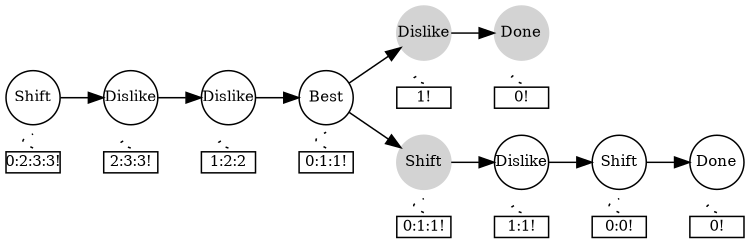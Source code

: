 

digraph progress {
rankdir=LR;
ranksep=0.4;
size=5;
node [fontsize=10,shape=circle,fixedsize = true, width = 0.5];
node [style=filled, color=lightgrey];
c4a; c5a; c4b;
node [style=solid,color=black];
c0 [label = "Shift"];
c1 [label = "Dislike"];
c2 [label = "Dislike"];
c3 [label = "Best"];
c4a [label = "Dislike"];
c5a [label = "Done"];
c4b [label = "Shift"];
c5b [label = "Dislike"];
c6b [label = "Shift"];
c7b [label = "Done"];
c0 -> c1 -> c2 -> c3 -> c4a -> c5a;
                  c3 -> c4b -> c5b -> c6b -> c7b;

// Progress info
node [shape = rectangle,height=0.2]
edge [minlen=0,style=dotted,arrowtail=none,headport=n,tailport=s,arrowhead=none]


p5a [label = "0!"];
c5a -> p5a;

p4a [label = "1!"];
c4a -> p4a;

p7b [label = "0!"];
c7b -> p7b

p6b [label = "0:0!"];
c6b -> p6b

p5b [label = "1:1!"];
c5b -> p5b

p4b [label = "0:1:1!"];
c4b -> p4b

p3 [label = "0:1:1!"];
c3 -> p3;

p2 [label = "1:2:2"];
c2 -> p2;

p1 [label = "2:3:3!"];
c1 -> p1;

p0 [label = "0:2:3:3!"];
c0 -> p0;


}



